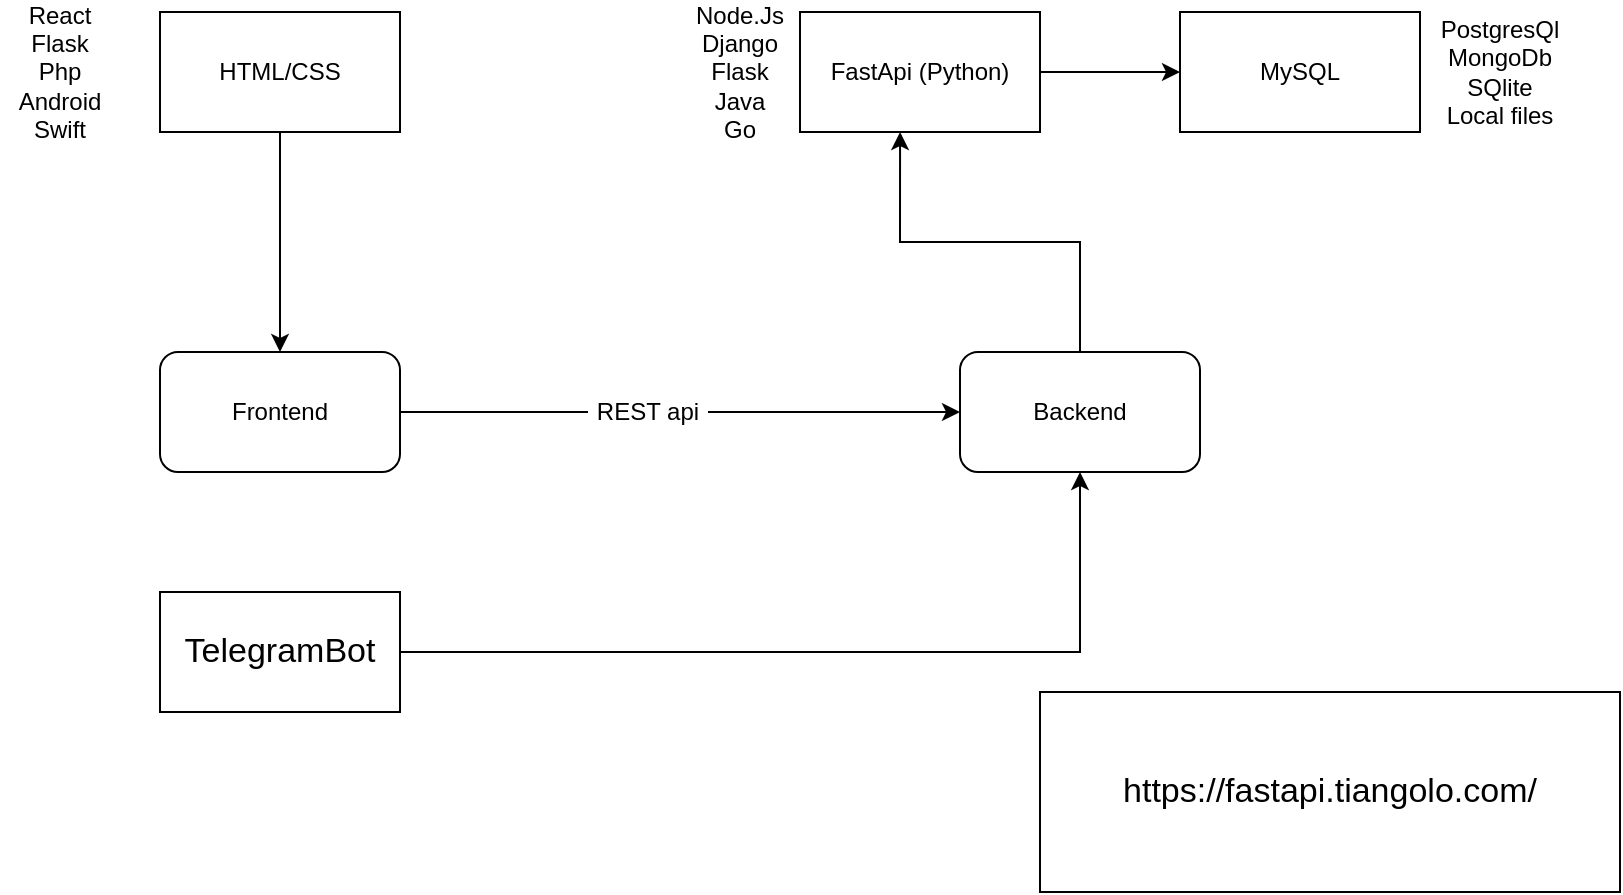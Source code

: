 <mxfile version="17.1.3" type="device"><diagram id="_FTolZSx8Cwl4YuqvC5s" name="Page-1"><mxGraphModel dx="946" dy="614" grid="1" gridSize="10" guides="1" tooltips="1" connect="1" arrows="1" fold="1" page="1" pageScale="1" pageWidth="827" pageHeight="1169" math="0" shadow="0"><root><mxCell id="0"/><mxCell id="1" parent="0"/><mxCell id="C-1FyxptngZkj3UXGkwI-6" style="edgeStyle=orthogonalEdgeStyle;rounded=0;orthogonalLoop=1;jettySize=auto;html=1;exitX=1;exitY=0.5;exitDx=0;exitDy=0;startArrow=none;" edge="1" parent="1" source="C-1FyxptngZkj3UXGkwI-7" target="C-1FyxptngZkj3UXGkwI-3"><mxGeometry relative="1" as="geometry"/></mxCell><mxCell id="C-1FyxptngZkj3UXGkwI-2" value="Frontend" style="rounded=1;whiteSpace=wrap;html=1;" vertex="1" parent="1"><mxGeometry x="170" y="250" width="120" height="60" as="geometry"/></mxCell><mxCell id="C-1FyxptngZkj3UXGkwI-17" style="edgeStyle=orthogonalEdgeStyle;rounded=0;orthogonalLoop=1;jettySize=auto;html=1;entryX=0.417;entryY=1;entryDx=0;entryDy=0;entryPerimeter=0;" edge="1" parent="1" source="C-1FyxptngZkj3UXGkwI-3" target="C-1FyxptngZkj3UXGkwI-9"><mxGeometry relative="1" as="geometry"/></mxCell><mxCell id="C-1FyxptngZkj3UXGkwI-3" value="Backend" style="rounded=1;whiteSpace=wrap;html=1;" vertex="1" parent="1"><mxGeometry x="570" y="250" width="120" height="60" as="geometry"/></mxCell><mxCell id="C-1FyxptngZkj3UXGkwI-22" style="edgeStyle=orthogonalEdgeStyle;rounded=0;orthogonalLoop=1;jettySize=auto;html=1;entryX=0;entryY=0.5;entryDx=0;entryDy=0;" edge="1" parent="1" source="C-1FyxptngZkj3UXGkwI-9" target="C-1FyxptngZkj3UXGkwI-19"><mxGeometry relative="1" as="geometry"/></mxCell><mxCell id="C-1FyxptngZkj3UXGkwI-9" value="FastApi (Python)" style="rounded=0;whiteSpace=wrap;html=1;" vertex="1" parent="1"><mxGeometry x="490" y="80" width="120" height="60" as="geometry"/></mxCell><mxCell id="C-1FyxptngZkj3UXGkwI-12" style="edgeStyle=orthogonalEdgeStyle;rounded=0;orthogonalLoop=1;jettySize=auto;html=1;entryX=0.5;entryY=0;entryDx=0;entryDy=0;" edge="1" parent="1" source="C-1FyxptngZkj3UXGkwI-10" target="C-1FyxptngZkj3UXGkwI-2"><mxGeometry relative="1" as="geometry"/></mxCell><mxCell id="C-1FyxptngZkj3UXGkwI-10" value="HTML/CSS" style="rounded=0;whiteSpace=wrap;html=1;" vertex="1" parent="1"><mxGeometry x="170" y="80" width="120" height="60" as="geometry"/></mxCell><mxCell id="C-1FyxptngZkj3UXGkwI-11" value="React&lt;br&gt;Flask&lt;br&gt;Php&lt;br&gt;Android&lt;br&gt;Swift" style="text;html=1;strokeColor=none;fillColor=none;align=center;verticalAlign=middle;whiteSpace=wrap;rounded=0;" vertex="1" parent="1"><mxGeometry x="90" y="95" width="60" height="30" as="geometry"/></mxCell><mxCell id="C-1FyxptngZkj3UXGkwI-16" value="Node.Js&lt;br&gt;Django&lt;br&gt;Flask&lt;br&gt;Java&lt;br&gt;Go&lt;br&gt;" style="text;html=1;strokeColor=none;fillColor=none;align=center;verticalAlign=middle;whiteSpace=wrap;rounded=0;" vertex="1" parent="1"><mxGeometry x="430" y="95" width="60" height="30" as="geometry"/></mxCell><mxCell id="C-1FyxptngZkj3UXGkwI-19" value="MySQL" style="rounded=0;whiteSpace=wrap;html=1;" vertex="1" parent="1"><mxGeometry x="680" y="80" width="120" height="60" as="geometry"/></mxCell><mxCell id="C-1FyxptngZkj3UXGkwI-20" value="PostgresQl&lt;br&gt;MongoDb&lt;br&gt;SQlite&lt;br&gt;Local files" style="text;html=1;strokeColor=none;fillColor=none;align=center;verticalAlign=middle;whiteSpace=wrap;rounded=0;" vertex="1" parent="1"><mxGeometry x="810" y="95" width="60" height="30" as="geometry"/></mxCell><mxCell id="C-1FyxptngZkj3UXGkwI-7" value="REST api" style="text;html=1;strokeColor=none;fillColor=none;align=center;verticalAlign=middle;whiteSpace=wrap;rounded=0;" vertex="1" parent="1"><mxGeometry x="384" y="255" width="60" height="50" as="geometry"/></mxCell><mxCell id="C-1FyxptngZkj3UXGkwI-23" value="" style="edgeStyle=orthogonalEdgeStyle;rounded=0;orthogonalLoop=1;jettySize=auto;html=1;exitX=1;exitY=0.5;exitDx=0;exitDy=0;endArrow=none;" edge="1" parent="1" source="C-1FyxptngZkj3UXGkwI-2" target="C-1FyxptngZkj3UXGkwI-7"><mxGeometry relative="1" as="geometry"><mxPoint x="290" y="280" as="sourcePoint"/><mxPoint x="570" y="280" as="targetPoint"/></mxGeometry></mxCell><mxCell id="C-1FyxptngZkj3UXGkwI-26" style="edgeStyle=orthogonalEdgeStyle;rounded=0;orthogonalLoop=1;jettySize=auto;html=1;fontSize=17;" edge="1" parent="1" source="C-1FyxptngZkj3UXGkwI-25" target="C-1FyxptngZkj3UXGkwI-3"><mxGeometry relative="1" as="geometry"/></mxCell><mxCell id="C-1FyxptngZkj3UXGkwI-25" value="TelegramBot" style="rounded=0;whiteSpace=wrap;html=1;fontSize=17;" vertex="1" parent="1"><mxGeometry x="170" y="370" width="120" height="60" as="geometry"/></mxCell><mxCell id="C-1FyxptngZkj3UXGkwI-30" value="https://fastapi.tiangolo.com/&lt;br&gt;" style="rounded=0;whiteSpace=wrap;html=1;fontSize=17;" vertex="1" parent="1"><mxGeometry x="610" y="420" width="290" height="100" as="geometry"/></mxCell></root></mxGraphModel></diagram></mxfile>